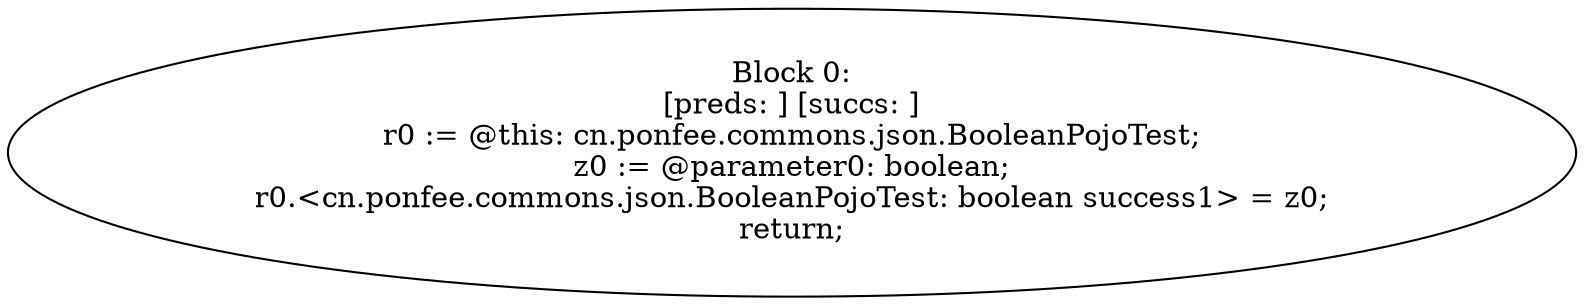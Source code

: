 digraph "unitGraph" {
    "Block 0:
[preds: ] [succs: ]
r0 := @this: cn.ponfee.commons.json.BooleanPojoTest;
z0 := @parameter0: boolean;
r0.<cn.ponfee.commons.json.BooleanPojoTest: boolean success1> = z0;
return;
"
}
